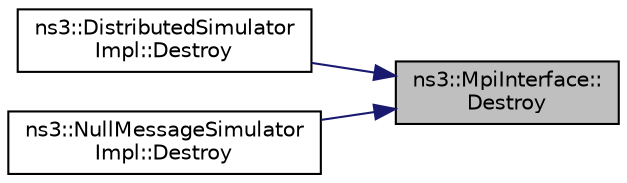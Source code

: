 digraph "ns3::MpiInterface::Destroy"
{
 // LATEX_PDF_SIZE
  edge [fontname="Helvetica",fontsize="10",labelfontname="Helvetica",labelfontsize="10"];
  node [fontname="Helvetica",fontsize="10",shape=record];
  rankdir="RL";
  Node1 [label="ns3::MpiInterface::\lDestroy",height=0.2,width=0.4,color="black", fillcolor="grey75", style="filled", fontcolor="black",tooltip="Deletes storage used by the parallel environment."];
  Node1 -> Node2 [dir="back",color="midnightblue",fontsize="10",style="solid",fontname="Helvetica"];
  Node2 [label="ns3::DistributedSimulator\lImpl::Destroy",height=0.2,width=0.4,color="black", fillcolor="white", style="filled",URL="$classns3_1_1_distributed_simulator_impl.html#a6eaeaca4f82ad8d3b56a94401aa15c8e",tooltip="Execute the events scheduled with ScheduleDestroy()."];
  Node1 -> Node3 [dir="back",color="midnightblue",fontsize="10",style="solid",fontname="Helvetica"];
  Node3 [label="ns3::NullMessageSimulator\lImpl::Destroy",height=0.2,width=0.4,color="black", fillcolor="white", style="filled",URL="$classns3_1_1_null_message_simulator_impl.html#aa45b90f60fe697c05cad435444939875",tooltip="Execute the events scheduled with ScheduleDestroy()."];
}
